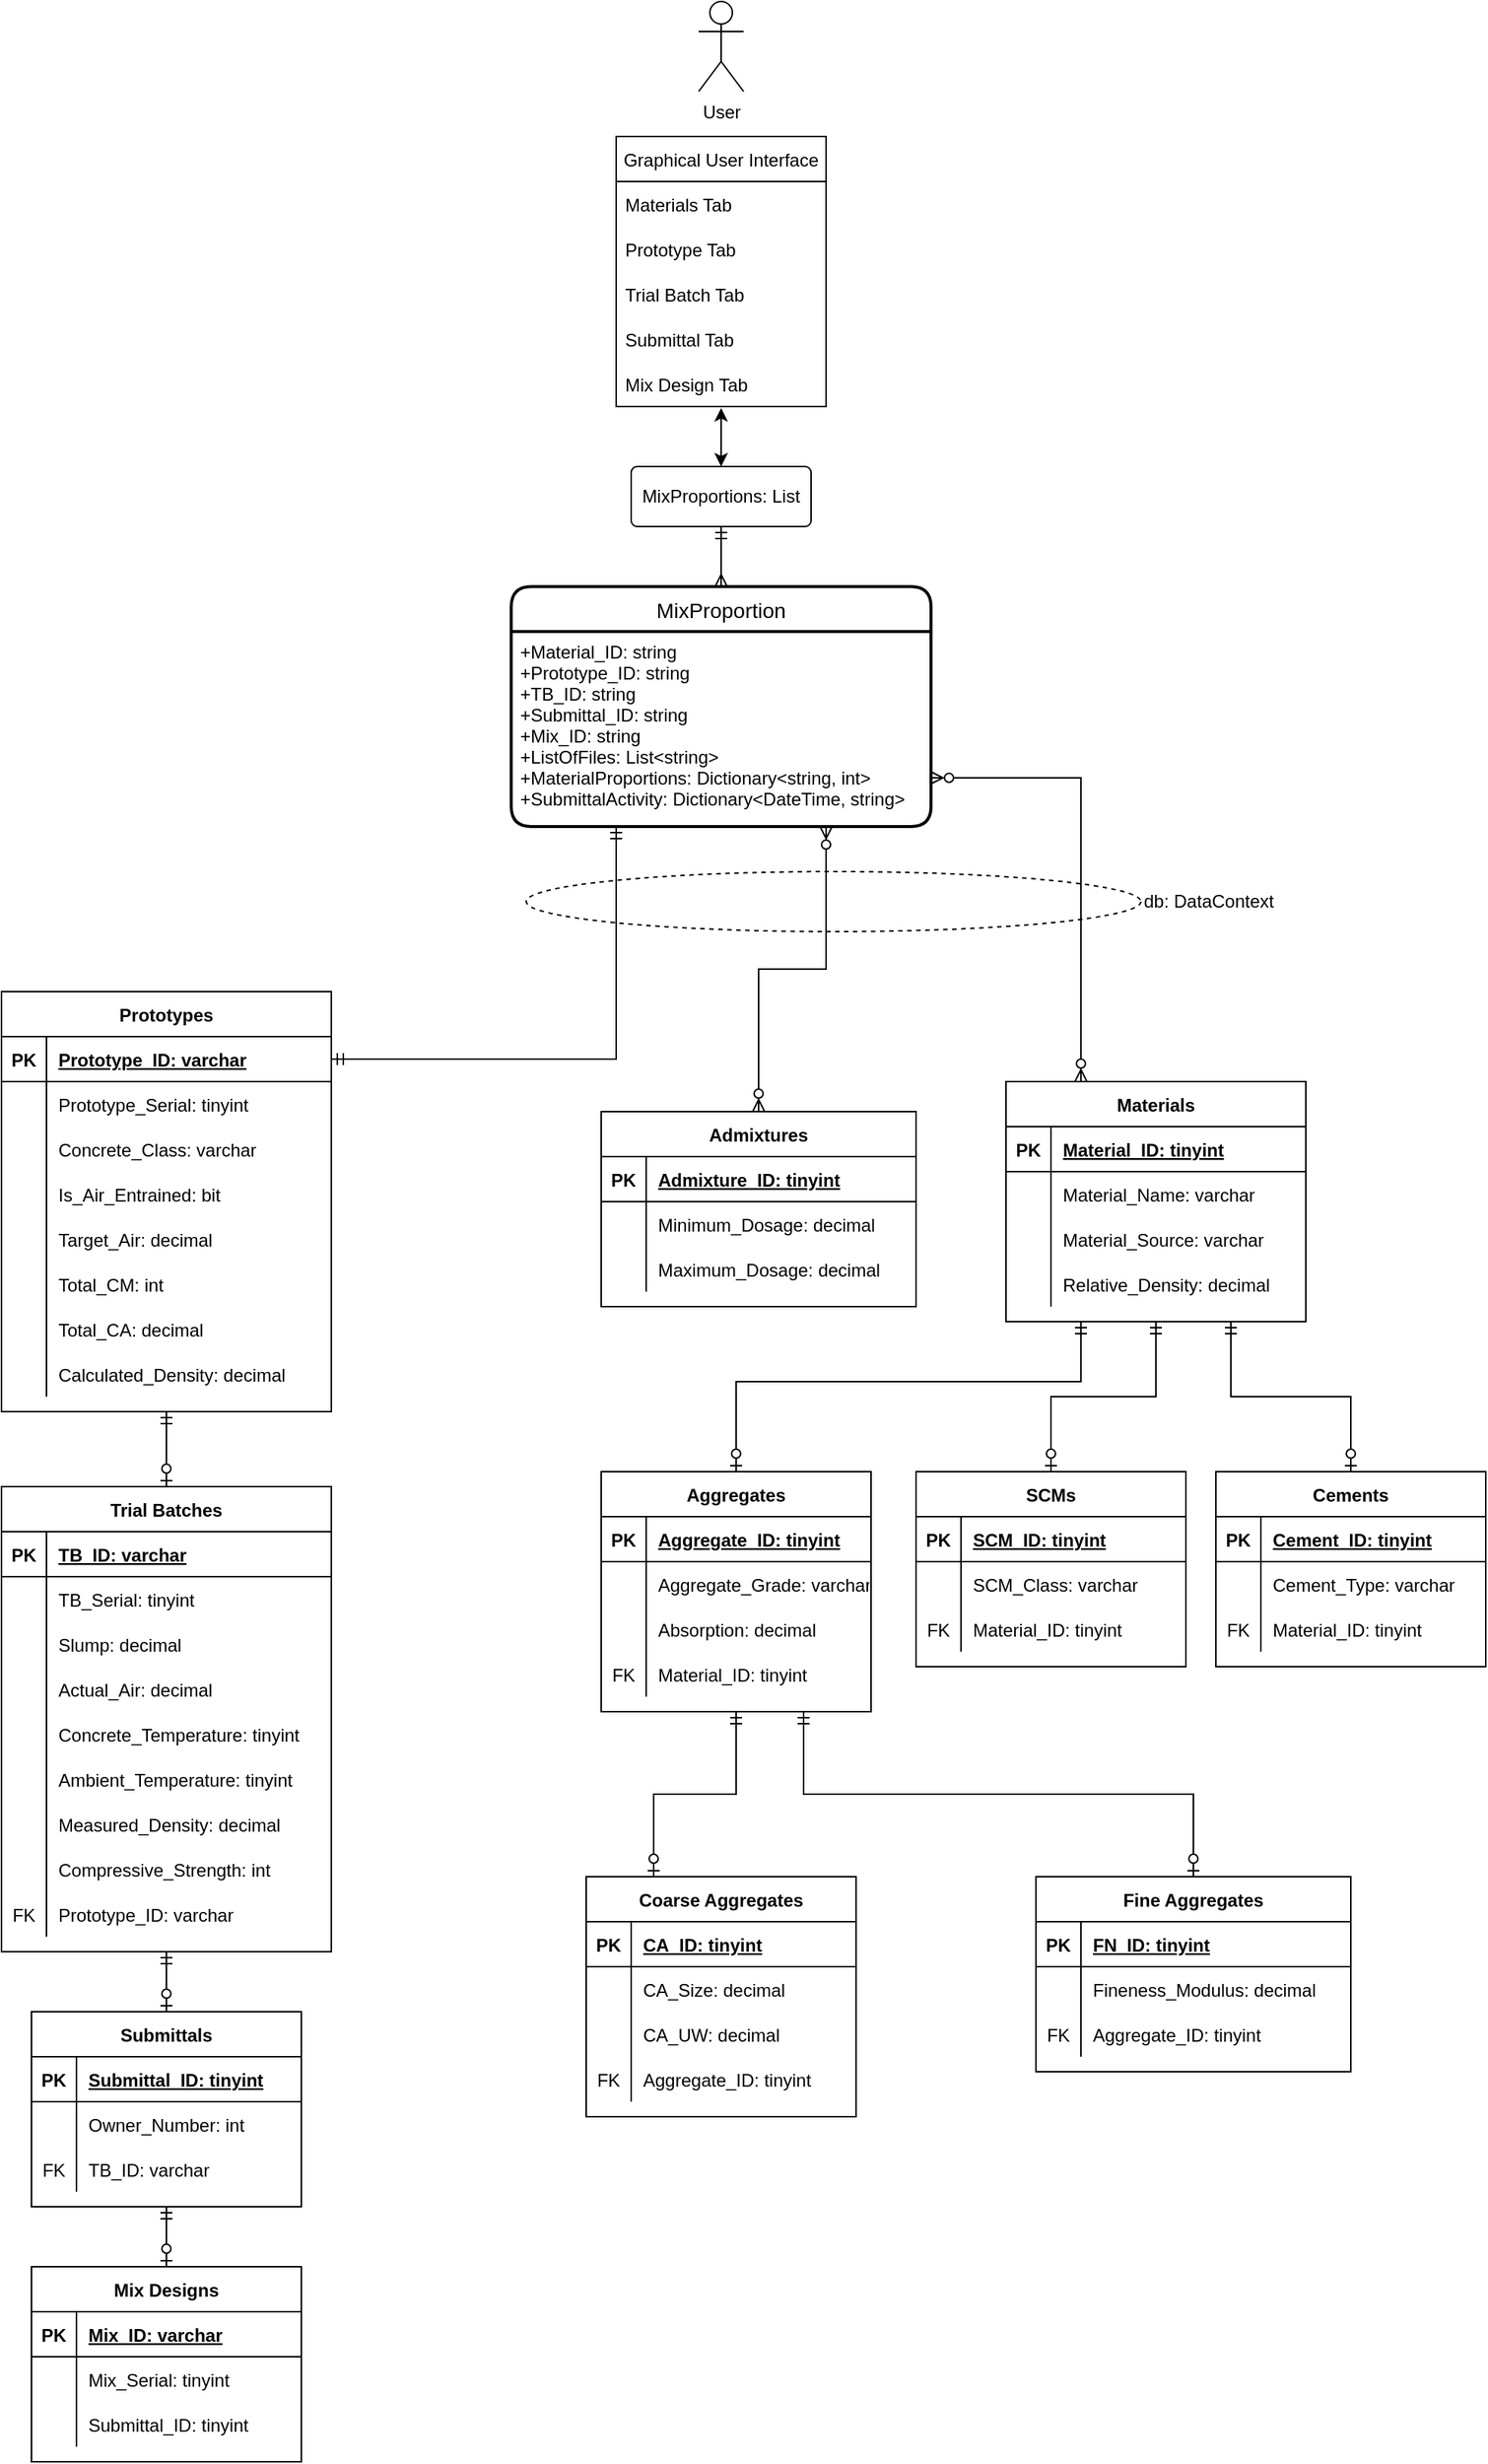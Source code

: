 <mxfile version="16.5.3"><diagram id="kfh37ugLn_g1JvzeN2Te" name="Page-1"><mxGraphModel dx="1422" dy="772" grid="1" gridSize="10" guides="1" tooltips="1" connect="1" arrows="1" fold="1" page="1" pageScale="1" pageWidth="1100" pageHeight="1700" math="0" shadow="0"><root><mxCell id="0"/><mxCell id="1" parent="0"/><mxCell id="HUzp2nvVDwqcB3vzLRUb-1" value="User" style="shape=umlActor;verticalLabelPosition=bottom;verticalAlign=top;html=1;outlineConnect=0;" vertex="1" parent="1"><mxGeometry x="535" y="30" width="30" height="60" as="geometry"/></mxCell><mxCell id="HUzp2nvVDwqcB3vzLRUb-2" value="Graphical User Interface" style="swimlane;fontStyle=0;childLayout=stackLayout;horizontal=1;startSize=30;horizontalStack=0;resizeParent=1;resizeParentMax=0;resizeLast=0;collapsible=1;marginBottom=0;" vertex="1" parent="1"><mxGeometry x="480" y="120" width="140" height="180" as="geometry"/></mxCell><mxCell id="HUzp2nvVDwqcB3vzLRUb-3" value="Materials Tab" style="text;strokeColor=none;fillColor=none;align=left;verticalAlign=middle;spacingLeft=4;spacingRight=4;overflow=hidden;points=[[0,0.5],[1,0.5]];portConstraint=eastwest;rotatable=0;" vertex="1" parent="HUzp2nvVDwqcB3vzLRUb-2"><mxGeometry y="30" width="140" height="30" as="geometry"/></mxCell><mxCell id="HUzp2nvVDwqcB3vzLRUb-4" value="Prototype Tab" style="text;strokeColor=none;fillColor=none;align=left;verticalAlign=middle;spacingLeft=4;spacingRight=4;overflow=hidden;points=[[0,0.5],[1,0.5]];portConstraint=eastwest;rotatable=0;" vertex="1" parent="HUzp2nvVDwqcB3vzLRUb-2"><mxGeometry y="60" width="140" height="30" as="geometry"/></mxCell><mxCell id="HUzp2nvVDwqcB3vzLRUb-5" value="Trial Batch Tab" style="text;strokeColor=none;fillColor=none;align=left;verticalAlign=middle;spacingLeft=4;spacingRight=4;overflow=hidden;points=[[0,0.5],[1,0.5]];portConstraint=eastwest;rotatable=0;" vertex="1" parent="HUzp2nvVDwqcB3vzLRUb-2"><mxGeometry y="90" width="140" height="30" as="geometry"/></mxCell><mxCell id="HUzp2nvVDwqcB3vzLRUb-6" value="Submittal Tab" style="text;strokeColor=none;fillColor=none;align=left;verticalAlign=middle;spacingLeft=4;spacingRight=4;overflow=hidden;points=[[0,0.5],[1,0.5]];portConstraint=eastwest;rotatable=0;" vertex="1" parent="HUzp2nvVDwqcB3vzLRUb-2"><mxGeometry y="120" width="140" height="30" as="geometry"/></mxCell><mxCell id="HUzp2nvVDwqcB3vzLRUb-7" value="Mix Design Tab" style="text;strokeColor=none;fillColor=none;align=left;verticalAlign=middle;spacingLeft=4;spacingRight=4;overflow=hidden;points=[[0,0.5],[1,0.5]];portConstraint=eastwest;rotatable=0;" vertex="1" parent="HUzp2nvVDwqcB3vzLRUb-2"><mxGeometry y="150" width="140" height="30" as="geometry"/></mxCell><mxCell id="HUzp2nvVDwqcB3vzLRUb-8" value="db: DataContext" style="ellipse;whiteSpace=wrap;html=1;align=left;dashed=1;labelPosition=right;verticalLabelPosition=middle;verticalAlign=middle;" vertex="1" parent="1"><mxGeometry x="420" y="610" width="410" height="40" as="geometry"/></mxCell><mxCell id="HUzp2nvVDwqcB3vzLRUb-213" style="edgeStyle=orthogonalEdgeStyle;rounded=0;orthogonalLoop=1;jettySize=auto;html=1;exitX=0.5;exitY=0;exitDx=0;exitDy=0;entryX=0.5;entryY=1.033;entryDx=0;entryDy=0;entryPerimeter=0;startArrow=classic;startFill=1;" edge="1" parent="1" source="HUzp2nvVDwqcB3vzLRUb-13" target="HUzp2nvVDwqcB3vzLRUb-7"><mxGeometry relative="1" as="geometry"/></mxCell><mxCell id="HUzp2nvVDwqcB3vzLRUb-214" style="edgeStyle=orthogonalEdgeStyle;rounded=0;orthogonalLoop=1;jettySize=auto;html=1;exitX=0.5;exitY=1;exitDx=0;exitDy=0;entryX=0.5;entryY=0;entryDx=0;entryDy=0;startArrow=ERmandOne;startFill=0;endArrow=ERmany;endFill=0;" edge="1" parent="1" source="HUzp2nvVDwqcB3vzLRUb-13" target="HUzp2nvVDwqcB3vzLRUb-14"><mxGeometry relative="1" as="geometry"/></mxCell><mxCell id="HUzp2nvVDwqcB3vzLRUb-13" value="MixProportions: List" style="rounded=1;arcSize=10;whiteSpace=wrap;html=1;align=center;" vertex="1" parent="1"><mxGeometry x="490" y="340" width="120" height="40" as="geometry"/></mxCell><mxCell id="HUzp2nvVDwqcB3vzLRUb-14" value="MixProportion" style="swimlane;childLayout=stackLayout;horizontal=1;startSize=30;horizontalStack=0;rounded=1;fontSize=14;fontStyle=0;strokeWidth=2;resizeParent=0;resizeLast=1;shadow=0;dashed=0;align=center;" vertex="1" parent="1"><mxGeometry x="410" y="420" width="280" height="160" as="geometry"/></mxCell><mxCell id="HUzp2nvVDwqcB3vzLRUb-15" value="+Material_ID: string&#xA;+Prototype_ID: string&#xA;+TB_ID: string&#xA;+Submittal_ID: string&#xA;+Mix_ID: string&#xA;+ListOfFiles: List&lt;string&gt;&#xA;+MaterialProportions: Dictionary&lt;string, int&gt;&#xA;+SubmittalActivity: Dictionary&lt;DateTime, string&gt;&#xA;" style="align=left;strokeColor=none;fillColor=none;spacingLeft=4;fontSize=12;verticalAlign=top;resizable=0;rotatable=0;part=1;" vertex="1" parent="HUzp2nvVDwqcB3vzLRUb-14"><mxGeometry y="30" width="280" height="130" as="geometry"/></mxCell><mxCell id="HUzp2nvVDwqcB3vzLRUb-217" style="edgeStyle=orthogonalEdgeStyle;rounded=0;orthogonalLoop=1;jettySize=auto;html=1;exitX=0.25;exitY=0;exitDx=0;exitDy=0;entryX=1;entryY=0.75;entryDx=0;entryDy=0;startArrow=ERzeroToMany;startFill=0;endArrow=ERzeroToMany;endFill=0;" edge="1" parent="1" source="HUzp2nvVDwqcB3vzLRUb-42" target="HUzp2nvVDwqcB3vzLRUb-15"><mxGeometry relative="1" as="geometry"/></mxCell><mxCell id="HUzp2nvVDwqcB3vzLRUb-218" style="edgeStyle=orthogonalEdgeStyle;rounded=0;orthogonalLoop=1;jettySize=auto;html=1;exitX=0.5;exitY=1;exitDx=0;exitDy=0;entryX=0.5;entryY=0;entryDx=0;entryDy=0;startArrow=ERmandOne;startFill=0;endArrow=ERzeroToOne;endFill=0;" edge="1" parent="1" source="HUzp2nvVDwqcB3vzLRUb-42" target="HUzp2nvVDwqcB3vzLRUb-68"><mxGeometry relative="1" as="geometry"/></mxCell><mxCell id="HUzp2nvVDwqcB3vzLRUb-219" style="edgeStyle=orthogonalEdgeStyle;rounded=0;orthogonalLoop=1;jettySize=auto;html=1;exitX=0.75;exitY=1;exitDx=0;exitDy=0;entryX=0.5;entryY=0;entryDx=0;entryDy=0;startArrow=ERmandOne;startFill=0;endArrow=ERzeroToOne;endFill=0;" edge="1" parent="1" source="HUzp2nvVDwqcB3vzLRUb-42" target="HUzp2nvVDwqcB3vzLRUb-55"><mxGeometry relative="1" as="geometry"/></mxCell><mxCell id="HUzp2nvVDwqcB3vzLRUb-221" style="edgeStyle=orthogonalEdgeStyle;rounded=0;orthogonalLoop=1;jettySize=auto;html=1;exitX=0.25;exitY=1;exitDx=0;exitDy=0;entryX=0.5;entryY=0;entryDx=0;entryDy=0;startArrow=ERmandOne;startFill=0;endArrow=ERzeroToOne;endFill=0;" edge="1" parent="1" source="HUzp2nvVDwqcB3vzLRUb-42" target="HUzp2nvVDwqcB3vzLRUb-81"><mxGeometry relative="1" as="geometry"><Array as="points"><mxPoint x="790" y="950"/><mxPoint x="560" y="950"/></Array></mxGeometry></mxCell><mxCell id="HUzp2nvVDwqcB3vzLRUb-42" value="Materials" style="shape=table;startSize=30;container=1;collapsible=1;childLayout=tableLayout;fixedRows=1;rowLines=0;fontStyle=1;align=center;resizeLast=1;" vertex="1" parent="1"><mxGeometry x="740" y="750" width="200" height="160" as="geometry"/></mxCell><mxCell id="HUzp2nvVDwqcB3vzLRUb-43" value="" style="shape=tableRow;horizontal=0;startSize=0;swimlaneHead=0;swimlaneBody=0;fillColor=none;collapsible=0;dropTarget=0;points=[[0,0.5],[1,0.5]];portConstraint=eastwest;top=0;left=0;right=0;bottom=1;" vertex="1" parent="HUzp2nvVDwqcB3vzLRUb-42"><mxGeometry y="30" width="200" height="30" as="geometry"/></mxCell><mxCell id="HUzp2nvVDwqcB3vzLRUb-44" value="PK" style="shape=partialRectangle;connectable=0;fillColor=none;top=0;left=0;bottom=0;right=0;fontStyle=1;overflow=hidden;" vertex="1" parent="HUzp2nvVDwqcB3vzLRUb-43"><mxGeometry width="30" height="30" as="geometry"><mxRectangle width="30" height="30" as="alternateBounds"/></mxGeometry></mxCell><mxCell id="HUzp2nvVDwqcB3vzLRUb-45" value="Material_ID: tinyint" style="shape=partialRectangle;connectable=0;fillColor=none;top=0;left=0;bottom=0;right=0;align=left;spacingLeft=6;fontStyle=5;overflow=hidden;" vertex="1" parent="HUzp2nvVDwqcB3vzLRUb-43"><mxGeometry x="30" width="170" height="30" as="geometry"><mxRectangle width="170" height="30" as="alternateBounds"/></mxGeometry></mxCell><mxCell id="HUzp2nvVDwqcB3vzLRUb-46" value="" style="shape=tableRow;horizontal=0;startSize=0;swimlaneHead=0;swimlaneBody=0;fillColor=none;collapsible=0;dropTarget=0;points=[[0,0.5],[1,0.5]];portConstraint=eastwest;top=0;left=0;right=0;bottom=0;" vertex="1" parent="HUzp2nvVDwqcB3vzLRUb-42"><mxGeometry y="60" width="200" height="30" as="geometry"/></mxCell><mxCell id="HUzp2nvVDwqcB3vzLRUb-47" value="" style="shape=partialRectangle;connectable=0;fillColor=none;top=0;left=0;bottom=0;right=0;editable=1;overflow=hidden;" vertex="1" parent="HUzp2nvVDwqcB3vzLRUb-46"><mxGeometry width="30" height="30" as="geometry"><mxRectangle width="30" height="30" as="alternateBounds"/></mxGeometry></mxCell><mxCell id="HUzp2nvVDwqcB3vzLRUb-48" value="Material_Name: varchar" style="shape=partialRectangle;connectable=0;fillColor=none;top=0;left=0;bottom=0;right=0;align=left;spacingLeft=6;overflow=hidden;" vertex="1" parent="HUzp2nvVDwqcB3vzLRUb-46"><mxGeometry x="30" width="170" height="30" as="geometry"><mxRectangle width="170" height="30" as="alternateBounds"/></mxGeometry></mxCell><mxCell id="HUzp2nvVDwqcB3vzLRUb-49" value="" style="shape=tableRow;horizontal=0;startSize=0;swimlaneHead=0;swimlaneBody=0;fillColor=none;collapsible=0;dropTarget=0;points=[[0,0.5],[1,0.5]];portConstraint=eastwest;top=0;left=0;right=0;bottom=0;" vertex="1" parent="HUzp2nvVDwqcB3vzLRUb-42"><mxGeometry y="90" width="200" height="30" as="geometry"/></mxCell><mxCell id="HUzp2nvVDwqcB3vzLRUb-50" value="" style="shape=partialRectangle;connectable=0;fillColor=none;top=0;left=0;bottom=0;right=0;editable=1;overflow=hidden;" vertex="1" parent="HUzp2nvVDwqcB3vzLRUb-49"><mxGeometry width="30" height="30" as="geometry"><mxRectangle width="30" height="30" as="alternateBounds"/></mxGeometry></mxCell><mxCell id="HUzp2nvVDwqcB3vzLRUb-51" value="Material_Source: varchar" style="shape=partialRectangle;connectable=0;fillColor=none;top=0;left=0;bottom=0;right=0;align=left;spacingLeft=6;overflow=hidden;" vertex="1" parent="HUzp2nvVDwqcB3vzLRUb-49"><mxGeometry x="30" width="170" height="30" as="geometry"><mxRectangle width="170" height="30" as="alternateBounds"/></mxGeometry></mxCell><mxCell id="HUzp2nvVDwqcB3vzLRUb-52" value="" style="shape=tableRow;horizontal=0;startSize=0;swimlaneHead=0;swimlaneBody=0;fillColor=none;collapsible=0;dropTarget=0;points=[[0,0.5],[1,0.5]];portConstraint=eastwest;top=0;left=0;right=0;bottom=0;" vertex="1" parent="HUzp2nvVDwqcB3vzLRUb-42"><mxGeometry y="120" width="200" height="30" as="geometry"/></mxCell><mxCell id="HUzp2nvVDwqcB3vzLRUb-53" value="" style="shape=partialRectangle;connectable=0;fillColor=none;top=0;left=0;bottom=0;right=0;editable=1;overflow=hidden;" vertex="1" parent="HUzp2nvVDwqcB3vzLRUb-52"><mxGeometry width="30" height="30" as="geometry"><mxRectangle width="30" height="30" as="alternateBounds"/></mxGeometry></mxCell><mxCell id="HUzp2nvVDwqcB3vzLRUb-54" value="Relative_Density: decimal" style="shape=partialRectangle;connectable=0;fillColor=none;top=0;left=0;bottom=0;right=0;align=left;spacingLeft=6;overflow=hidden;" vertex="1" parent="HUzp2nvVDwqcB3vzLRUb-52"><mxGeometry x="30" width="170" height="30" as="geometry"><mxRectangle width="170" height="30" as="alternateBounds"/></mxGeometry></mxCell><mxCell id="HUzp2nvVDwqcB3vzLRUb-55" value="Cements" style="shape=table;startSize=30;container=1;collapsible=1;childLayout=tableLayout;fixedRows=1;rowLines=0;fontStyle=1;align=center;resizeLast=1;" vertex="1" parent="1"><mxGeometry x="880" y="1010" width="180" height="130" as="geometry"/></mxCell><mxCell id="HUzp2nvVDwqcB3vzLRUb-56" value="" style="shape=tableRow;horizontal=0;startSize=0;swimlaneHead=0;swimlaneBody=0;fillColor=none;collapsible=0;dropTarget=0;points=[[0,0.5],[1,0.5]];portConstraint=eastwest;top=0;left=0;right=0;bottom=1;" vertex="1" parent="HUzp2nvVDwqcB3vzLRUb-55"><mxGeometry y="30" width="180" height="30" as="geometry"/></mxCell><mxCell id="HUzp2nvVDwqcB3vzLRUb-57" value="PK" style="shape=partialRectangle;connectable=0;fillColor=none;top=0;left=0;bottom=0;right=0;fontStyle=1;overflow=hidden;" vertex="1" parent="HUzp2nvVDwqcB3vzLRUb-56"><mxGeometry width="30" height="30" as="geometry"><mxRectangle width="30" height="30" as="alternateBounds"/></mxGeometry></mxCell><mxCell id="HUzp2nvVDwqcB3vzLRUb-58" value="Cement_ID: tinyint" style="shape=partialRectangle;connectable=0;fillColor=none;top=0;left=0;bottom=0;right=0;align=left;spacingLeft=6;fontStyle=5;overflow=hidden;" vertex="1" parent="HUzp2nvVDwqcB3vzLRUb-56"><mxGeometry x="30" width="150" height="30" as="geometry"><mxRectangle width="150" height="30" as="alternateBounds"/></mxGeometry></mxCell><mxCell id="HUzp2nvVDwqcB3vzLRUb-59" value="" style="shape=tableRow;horizontal=0;startSize=0;swimlaneHead=0;swimlaneBody=0;fillColor=none;collapsible=0;dropTarget=0;points=[[0,0.5],[1,0.5]];portConstraint=eastwest;top=0;left=0;right=0;bottom=0;" vertex="1" parent="HUzp2nvVDwqcB3vzLRUb-55"><mxGeometry y="60" width="180" height="30" as="geometry"/></mxCell><mxCell id="HUzp2nvVDwqcB3vzLRUb-60" value="" style="shape=partialRectangle;connectable=0;fillColor=none;top=0;left=0;bottom=0;right=0;editable=1;overflow=hidden;" vertex="1" parent="HUzp2nvVDwqcB3vzLRUb-59"><mxGeometry width="30" height="30" as="geometry"><mxRectangle width="30" height="30" as="alternateBounds"/></mxGeometry></mxCell><mxCell id="HUzp2nvVDwqcB3vzLRUb-61" value="Cement_Type: varchar" style="shape=partialRectangle;connectable=0;fillColor=none;top=0;left=0;bottom=0;right=0;align=left;spacingLeft=6;overflow=hidden;" vertex="1" parent="HUzp2nvVDwqcB3vzLRUb-59"><mxGeometry x="30" width="150" height="30" as="geometry"><mxRectangle width="150" height="30" as="alternateBounds"/></mxGeometry></mxCell><mxCell id="HUzp2nvVDwqcB3vzLRUb-62" value="" style="shape=tableRow;horizontal=0;startSize=0;swimlaneHead=0;swimlaneBody=0;fillColor=none;collapsible=0;dropTarget=0;points=[[0,0.5],[1,0.5]];portConstraint=eastwest;top=0;left=0;right=0;bottom=0;" vertex="1" parent="HUzp2nvVDwqcB3vzLRUb-55"><mxGeometry y="90" width="180" height="30" as="geometry"/></mxCell><mxCell id="HUzp2nvVDwqcB3vzLRUb-63" value="FK" style="shape=partialRectangle;connectable=0;fillColor=none;top=0;left=0;bottom=0;right=0;editable=1;overflow=hidden;" vertex="1" parent="HUzp2nvVDwqcB3vzLRUb-62"><mxGeometry width="30" height="30" as="geometry"><mxRectangle width="30" height="30" as="alternateBounds"/></mxGeometry></mxCell><mxCell id="HUzp2nvVDwqcB3vzLRUb-64" value="Material_ID: tinyint" style="shape=partialRectangle;connectable=0;fillColor=none;top=0;left=0;bottom=0;right=0;align=left;spacingLeft=6;overflow=hidden;" vertex="1" parent="HUzp2nvVDwqcB3vzLRUb-62"><mxGeometry x="30" width="150" height="30" as="geometry"><mxRectangle width="150" height="30" as="alternateBounds"/></mxGeometry></mxCell><mxCell id="HUzp2nvVDwqcB3vzLRUb-68" value="SCMs" style="shape=table;startSize=30;container=1;collapsible=1;childLayout=tableLayout;fixedRows=1;rowLines=0;fontStyle=1;align=center;resizeLast=1;" vertex="1" parent="1"><mxGeometry x="680" y="1010" width="180" height="130" as="geometry"/></mxCell><mxCell id="HUzp2nvVDwqcB3vzLRUb-69" value="" style="shape=tableRow;horizontal=0;startSize=0;swimlaneHead=0;swimlaneBody=0;fillColor=none;collapsible=0;dropTarget=0;points=[[0,0.5],[1,0.5]];portConstraint=eastwest;top=0;left=0;right=0;bottom=1;" vertex="1" parent="HUzp2nvVDwqcB3vzLRUb-68"><mxGeometry y="30" width="180" height="30" as="geometry"/></mxCell><mxCell id="HUzp2nvVDwqcB3vzLRUb-70" value="PK" style="shape=partialRectangle;connectable=0;fillColor=none;top=0;left=0;bottom=0;right=0;fontStyle=1;overflow=hidden;" vertex="1" parent="HUzp2nvVDwqcB3vzLRUb-69"><mxGeometry width="30" height="30" as="geometry"><mxRectangle width="30" height="30" as="alternateBounds"/></mxGeometry></mxCell><mxCell id="HUzp2nvVDwqcB3vzLRUb-71" value="SCM_ID: tinyint" style="shape=partialRectangle;connectable=0;fillColor=none;top=0;left=0;bottom=0;right=0;align=left;spacingLeft=6;fontStyle=5;overflow=hidden;" vertex="1" parent="HUzp2nvVDwqcB3vzLRUb-69"><mxGeometry x="30" width="150" height="30" as="geometry"><mxRectangle width="150" height="30" as="alternateBounds"/></mxGeometry></mxCell><mxCell id="HUzp2nvVDwqcB3vzLRUb-75" value="" style="shape=tableRow;horizontal=0;startSize=0;swimlaneHead=0;swimlaneBody=0;fillColor=none;collapsible=0;dropTarget=0;points=[[0,0.5],[1,0.5]];portConstraint=eastwest;top=0;left=0;right=0;bottom=0;" vertex="1" parent="HUzp2nvVDwqcB3vzLRUb-68"><mxGeometry y="60" width="180" height="30" as="geometry"/></mxCell><mxCell id="HUzp2nvVDwqcB3vzLRUb-76" value="" style="shape=partialRectangle;connectable=0;fillColor=none;top=0;left=0;bottom=0;right=0;editable=1;overflow=hidden;" vertex="1" parent="HUzp2nvVDwqcB3vzLRUb-75"><mxGeometry width="30" height="30" as="geometry"><mxRectangle width="30" height="30" as="alternateBounds"/></mxGeometry></mxCell><mxCell id="HUzp2nvVDwqcB3vzLRUb-77" value="SCM_Class: varchar" style="shape=partialRectangle;connectable=0;fillColor=none;top=0;left=0;bottom=0;right=0;align=left;spacingLeft=6;overflow=hidden;" vertex="1" parent="HUzp2nvVDwqcB3vzLRUb-75"><mxGeometry x="30" width="150" height="30" as="geometry"><mxRectangle width="150" height="30" as="alternateBounds"/></mxGeometry></mxCell><mxCell id="HUzp2nvVDwqcB3vzLRUb-78" value="" style="shape=tableRow;horizontal=0;startSize=0;swimlaneHead=0;swimlaneBody=0;fillColor=none;collapsible=0;dropTarget=0;points=[[0,0.5],[1,0.5]];portConstraint=eastwest;top=0;left=0;right=0;bottom=0;" vertex="1" parent="HUzp2nvVDwqcB3vzLRUb-68"><mxGeometry y="90" width="180" height="30" as="geometry"/></mxCell><mxCell id="HUzp2nvVDwqcB3vzLRUb-79" value="FK" style="shape=partialRectangle;connectable=0;fillColor=none;top=0;left=0;bottom=0;right=0;editable=1;overflow=hidden;" vertex="1" parent="HUzp2nvVDwqcB3vzLRUb-78"><mxGeometry width="30" height="30" as="geometry"><mxRectangle width="30" height="30" as="alternateBounds"/></mxGeometry></mxCell><mxCell id="HUzp2nvVDwqcB3vzLRUb-80" value="Material_ID: tinyint" style="shape=partialRectangle;connectable=0;fillColor=none;top=0;left=0;bottom=0;right=0;align=left;spacingLeft=6;overflow=hidden;" vertex="1" parent="HUzp2nvVDwqcB3vzLRUb-78"><mxGeometry x="30" width="150" height="30" as="geometry"><mxRectangle width="150" height="30" as="alternateBounds"/></mxGeometry></mxCell><mxCell id="HUzp2nvVDwqcB3vzLRUb-222" style="edgeStyle=orthogonalEdgeStyle;rounded=0;orthogonalLoop=1;jettySize=auto;html=1;exitX=0.75;exitY=1;exitDx=0;exitDy=0;startArrow=ERmandOne;startFill=0;endArrow=ERzeroToOne;endFill=0;" edge="1" parent="1" source="HUzp2nvVDwqcB3vzLRUb-81" target="HUzp2nvVDwqcB3vzLRUb-108"><mxGeometry relative="1" as="geometry"/></mxCell><mxCell id="HUzp2nvVDwqcB3vzLRUb-223" style="edgeStyle=orthogonalEdgeStyle;rounded=0;orthogonalLoop=1;jettySize=auto;html=1;exitX=0.5;exitY=1;exitDx=0;exitDy=0;entryX=0.25;entryY=0;entryDx=0;entryDy=0;startArrow=ERmandOne;startFill=0;endArrow=ERzeroToOne;endFill=0;" edge="1" parent="1" source="HUzp2nvVDwqcB3vzLRUb-81" target="HUzp2nvVDwqcB3vzLRUb-95"><mxGeometry relative="1" as="geometry"/></mxCell><mxCell id="HUzp2nvVDwqcB3vzLRUb-81" value="Aggregates" style="shape=table;startSize=30;container=1;collapsible=1;childLayout=tableLayout;fixedRows=1;rowLines=0;fontStyle=1;align=center;resizeLast=1;" vertex="1" parent="1"><mxGeometry x="470" y="1010" width="180" height="160" as="geometry"/></mxCell><mxCell id="HUzp2nvVDwqcB3vzLRUb-82" value="" style="shape=tableRow;horizontal=0;startSize=0;swimlaneHead=0;swimlaneBody=0;fillColor=none;collapsible=0;dropTarget=0;points=[[0,0.5],[1,0.5]];portConstraint=eastwest;top=0;left=0;right=0;bottom=1;" vertex="1" parent="HUzp2nvVDwqcB3vzLRUb-81"><mxGeometry y="30" width="180" height="30" as="geometry"/></mxCell><mxCell id="HUzp2nvVDwqcB3vzLRUb-83" value="PK" style="shape=partialRectangle;connectable=0;fillColor=none;top=0;left=0;bottom=0;right=0;fontStyle=1;overflow=hidden;" vertex="1" parent="HUzp2nvVDwqcB3vzLRUb-82"><mxGeometry width="30" height="30" as="geometry"><mxRectangle width="30" height="30" as="alternateBounds"/></mxGeometry></mxCell><mxCell id="HUzp2nvVDwqcB3vzLRUb-84" value="Aggregate_ID: tinyint" style="shape=partialRectangle;connectable=0;fillColor=none;top=0;left=0;bottom=0;right=0;align=left;spacingLeft=6;fontStyle=5;overflow=hidden;" vertex="1" parent="HUzp2nvVDwqcB3vzLRUb-82"><mxGeometry x="30" width="150" height="30" as="geometry"><mxRectangle width="150" height="30" as="alternateBounds"/></mxGeometry></mxCell><mxCell id="HUzp2nvVDwqcB3vzLRUb-85" value="" style="shape=tableRow;horizontal=0;startSize=0;swimlaneHead=0;swimlaneBody=0;fillColor=none;collapsible=0;dropTarget=0;points=[[0,0.5],[1,0.5]];portConstraint=eastwest;top=0;left=0;right=0;bottom=0;" vertex="1" parent="HUzp2nvVDwqcB3vzLRUb-81"><mxGeometry y="60" width="180" height="30" as="geometry"/></mxCell><mxCell id="HUzp2nvVDwqcB3vzLRUb-86" value="" style="shape=partialRectangle;connectable=0;fillColor=none;top=0;left=0;bottom=0;right=0;editable=1;overflow=hidden;" vertex="1" parent="HUzp2nvVDwqcB3vzLRUb-85"><mxGeometry width="30" height="30" as="geometry"><mxRectangle width="30" height="30" as="alternateBounds"/></mxGeometry></mxCell><mxCell id="HUzp2nvVDwqcB3vzLRUb-87" value="Aggregate_Grade: varchar" style="shape=partialRectangle;connectable=0;fillColor=none;top=0;left=0;bottom=0;right=0;align=left;spacingLeft=6;overflow=hidden;" vertex="1" parent="HUzp2nvVDwqcB3vzLRUb-85"><mxGeometry x="30" width="150" height="30" as="geometry"><mxRectangle width="150" height="30" as="alternateBounds"/></mxGeometry></mxCell><mxCell id="HUzp2nvVDwqcB3vzLRUb-88" value="" style="shape=tableRow;horizontal=0;startSize=0;swimlaneHead=0;swimlaneBody=0;fillColor=none;collapsible=0;dropTarget=0;points=[[0,0.5],[1,0.5]];portConstraint=eastwest;top=0;left=0;right=0;bottom=0;" vertex="1" parent="HUzp2nvVDwqcB3vzLRUb-81"><mxGeometry y="90" width="180" height="30" as="geometry"/></mxCell><mxCell id="HUzp2nvVDwqcB3vzLRUb-89" value="" style="shape=partialRectangle;connectable=0;fillColor=none;top=0;left=0;bottom=0;right=0;editable=1;overflow=hidden;" vertex="1" parent="HUzp2nvVDwqcB3vzLRUb-88"><mxGeometry width="30" height="30" as="geometry"><mxRectangle width="30" height="30" as="alternateBounds"/></mxGeometry></mxCell><mxCell id="HUzp2nvVDwqcB3vzLRUb-90" value="Absorption: decimal" style="shape=partialRectangle;connectable=0;fillColor=none;top=0;left=0;bottom=0;right=0;align=left;spacingLeft=6;overflow=hidden;" vertex="1" parent="HUzp2nvVDwqcB3vzLRUb-88"><mxGeometry x="30" width="150" height="30" as="geometry"><mxRectangle width="150" height="30" as="alternateBounds"/></mxGeometry></mxCell><mxCell id="HUzp2nvVDwqcB3vzLRUb-91" value="" style="shape=tableRow;horizontal=0;startSize=0;swimlaneHead=0;swimlaneBody=0;fillColor=none;collapsible=0;dropTarget=0;points=[[0,0.5],[1,0.5]];portConstraint=eastwest;top=0;left=0;right=0;bottom=0;" vertex="1" parent="HUzp2nvVDwqcB3vzLRUb-81"><mxGeometry y="120" width="180" height="30" as="geometry"/></mxCell><mxCell id="HUzp2nvVDwqcB3vzLRUb-92" value="FK" style="shape=partialRectangle;connectable=0;fillColor=none;top=0;left=0;bottom=0;right=0;editable=1;overflow=hidden;" vertex="1" parent="HUzp2nvVDwqcB3vzLRUb-91"><mxGeometry width="30" height="30" as="geometry"><mxRectangle width="30" height="30" as="alternateBounds"/></mxGeometry></mxCell><mxCell id="HUzp2nvVDwqcB3vzLRUb-93" value="Material_ID: tinyint" style="shape=partialRectangle;connectable=0;fillColor=none;top=0;left=0;bottom=0;right=0;align=left;spacingLeft=6;overflow=hidden;" vertex="1" parent="HUzp2nvVDwqcB3vzLRUb-91"><mxGeometry x="30" width="150" height="30" as="geometry"><mxRectangle width="150" height="30" as="alternateBounds"/></mxGeometry></mxCell><mxCell id="HUzp2nvVDwqcB3vzLRUb-95" value="Coarse Aggregates" style="shape=table;startSize=30;container=1;collapsible=1;childLayout=tableLayout;fixedRows=1;rowLines=0;fontStyle=1;align=center;resizeLast=1;" vertex="1" parent="1"><mxGeometry x="460" y="1280" width="180" height="160" as="geometry"/></mxCell><mxCell id="HUzp2nvVDwqcB3vzLRUb-96" value="" style="shape=tableRow;horizontal=0;startSize=0;swimlaneHead=0;swimlaneBody=0;fillColor=none;collapsible=0;dropTarget=0;points=[[0,0.5],[1,0.5]];portConstraint=eastwest;top=0;left=0;right=0;bottom=1;" vertex="1" parent="HUzp2nvVDwqcB3vzLRUb-95"><mxGeometry y="30" width="180" height="30" as="geometry"/></mxCell><mxCell id="HUzp2nvVDwqcB3vzLRUb-97" value="PK" style="shape=partialRectangle;connectable=0;fillColor=none;top=0;left=0;bottom=0;right=0;fontStyle=1;overflow=hidden;" vertex="1" parent="HUzp2nvVDwqcB3vzLRUb-96"><mxGeometry width="30" height="30" as="geometry"><mxRectangle width="30" height="30" as="alternateBounds"/></mxGeometry></mxCell><mxCell id="HUzp2nvVDwqcB3vzLRUb-98" value="CA_ID: tinyint" style="shape=partialRectangle;connectable=0;fillColor=none;top=0;left=0;bottom=0;right=0;align=left;spacingLeft=6;fontStyle=5;overflow=hidden;" vertex="1" parent="HUzp2nvVDwqcB3vzLRUb-96"><mxGeometry x="30" width="150" height="30" as="geometry"><mxRectangle width="150" height="30" as="alternateBounds"/></mxGeometry></mxCell><mxCell id="HUzp2nvVDwqcB3vzLRUb-99" value="" style="shape=tableRow;horizontal=0;startSize=0;swimlaneHead=0;swimlaneBody=0;fillColor=none;collapsible=0;dropTarget=0;points=[[0,0.5],[1,0.5]];portConstraint=eastwest;top=0;left=0;right=0;bottom=0;" vertex="1" parent="HUzp2nvVDwqcB3vzLRUb-95"><mxGeometry y="60" width="180" height="30" as="geometry"/></mxCell><mxCell id="HUzp2nvVDwqcB3vzLRUb-100" value="" style="shape=partialRectangle;connectable=0;fillColor=none;top=0;left=0;bottom=0;right=0;editable=1;overflow=hidden;" vertex="1" parent="HUzp2nvVDwqcB3vzLRUb-99"><mxGeometry width="30" height="30" as="geometry"><mxRectangle width="30" height="30" as="alternateBounds"/></mxGeometry></mxCell><mxCell id="HUzp2nvVDwqcB3vzLRUb-101" value="CA_Size: decimal" style="shape=partialRectangle;connectable=0;fillColor=none;top=0;left=0;bottom=0;right=0;align=left;spacingLeft=6;overflow=hidden;" vertex="1" parent="HUzp2nvVDwqcB3vzLRUb-99"><mxGeometry x="30" width="150" height="30" as="geometry"><mxRectangle width="150" height="30" as="alternateBounds"/></mxGeometry></mxCell><mxCell id="HUzp2nvVDwqcB3vzLRUb-102" value="" style="shape=tableRow;horizontal=0;startSize=0;swimlaneHead=0;swimlaneBody=0;fillColor=none;collapsible=0;dropTarget=0;points=[[0,0.5],[1,0.5]];portConstraint=eastwest;top=0;left=0;right=0;bottom=0;" vertex="1" parent="HUzp2nvVDwqcB3vzLRUb-95"><mxGeometry y="90" width="180" height="30" as="geometry"/></mxCell><mxCell id="HUzp2nvVDwqcB3vzLRUb-103" value="" style="shape=partialRectangle;connectable=0;fillColor=none;top=0;left=0;bottom=0;right=0;editable=1;overflow=hidden;" vertex="1" parent="HUzp2nvVDwqcB3vzLRUb-102"><mxGeometry width="30" height="30" as="geometry"><mxRectangle width="30" height="30" as="alternateBounds"/></mxGeometry></mxCell><mxCell id="HUzp2nvVDwqcB3vzLRUb-104" value="CA_UW: decimal" style="shape=partialRectangle;connectable=0;fillColor=none;top=0;left=0;bottom=0;right=0;align=left;spacingLeft=6;overflow=hidden;" vertex="1" parent="HUzp2nvVDwqcB3vzLRUb-102"><mxGeometry x="30" width="150" height="30" as="geometry"><mxRectangle width="150" height="30" as="alternateBounds"/></mxGeometry></mxCell><mxCell id="HUzp2nvVDwqcB3vzLRUb-105" value="" style="shape=tableRow;horizontal=0;startSize=0;swimlaneHead=0;swimlaneBody=0;fillColor=none;collapsible=0;dropTarget=0;points=[[0,0.5],[1,0.5]];portConstraint=eastwest;top=0;left=0;right=0;bottom=0;" vertex="1" parent="HUzp2nvVDwqcB3vzLRUb-95"><mxGeometry y="120" width="180" height="30" as="geometry"/></mxCell><mxCell id="HUzp2nvVDwqcB3vzLRUb-106" value="FK" style="shape=partialRectangle;connectable=0;fillColor=none;top=0;left=0;bottom=0;right=0;editable=1;overflow=hidden;" vertex="1" parent="HUzp2nvVDwqcB3vzLRUb-105"><mxGeometry width="30" height="30" as="geometry"><mxRectangle width="30" height="30" as="alternateBounds"/></mxGeometry></mxCell><mxCell id="HUzp2nvVDwqcB3vzLRUb-107" value="Aggregate_ID: tinyint" style="shape=partialRectangle;connectable=0;fillColor=none;top=0;left=0;bottom=0;right=0;align=left;spacingLeft=6;overflow=hidden;" vertex="1" parent="HUzp2nvVDwqcB3vzLRUb-105"><mxGeometry x="30" width="150" height="30" as="geometry"><mxRectangle width="150" height="30" as="alternateBounds"/></mxGeometry></mxCell><mxCell id="HUzp2nvVDwqcB3vzLRUb-108" value="Fine Aggregates" style="shape=table;startSize=30;container=1;collapsible=1;childLayout=tableLayout;fixedRows=1;rowLines=0;fontStyle=1;align=center;resizeLast=1;" vertex="1" parent="1"><mxGeometry x="760" y="1280" width="210" height="130" as="geometry"/></mxCell><mxCell id="HUzp2nvVDwqcB3vzLRUb-109" value="" style="shape=tableRow;horizontal=0;startSize=0;swimlaneHead=0;swimlaneBody=0;fillColor=none;collapsible=0;dropTarget=0;points=[[0,0.5],[1,0.5]];portConstraint=eastwest;top=0;left=0;right=0;bottom=1;" vertex="1" parent="HUzp2nvVDwqcB3vzLRUb-108"><mxGeometry y="30" width="210" height="30" as="geometry"/></mxCell><mxCell id="HUzp2nvVDwqcB3vzLRUb-110" value="PK" style="shape=partialRectangle;connectable=0;fillColor=none;top=0;left=0;bottom=0;right=0;fontStyle=1;overflow=hidden;" vertex="1" parent="HUzp2nvVDwqcB3vzLRUb-109"><mxGeometry width="30" height="30" as="geometry"><mxRectangle width="30" height="30" as="alternateBounds"/></mxGeometry></mxCell><mxCell id="HUzp2nvVDwqcB3vzLRUb-111" value="FN_ID: tinyint" style="shape=partialRectangle;connectable=0;fillColor=none;top=0;left=0;bottom=0;right=0;align=left;spacingLeft=6;fontStyle=5;overflow=hidden;" vertex="1" parent="HUzp2nvVDwqcB3vzLRUb-109"><mxGeometry x="30" width="180" height="30" as="geometry"><mxRectangle width="180" height="30" as="alternateBounds"/></mxGeometry></mxCell><mxCell id="HUzp2nvVDwqcB3vzLRUb-112" value="" style="shape=tableRow;horizontal=0;startSize=0;swimlaneHead=0;swimlaneBody=0;fillColor=none;collapsible=0;dropTarget=0;points=[[0,0.5],[1,0.5]];portConstraint=eastwest;top=0;left=0;right=0;bottom=0;" vertex="1" parent="HUzp2nvVDwqcB3vzLRUb-108"><mxGeometry y="60" width="210" height="30" as="geometry"/></mxCell><mxCell id="HUzp2nvVDwqcB3vzLRUb-113" value="" style="shape=partialRectangle;connectable=0;fillColor=none;top=0;left=0;bottom=0;right=0;editable=1;overflow=hidden;" vertex="1" parent="HUzp2nvVDwqcB3vzLRUb-112"><mxGeometry width="30" height="30" as="geometry"><mxRectangle width="30" height="30" as="alternateBounds"/></mxGeometry></mxCell><mxCell id="HUzp2nvVDwqcB3vzLRUb-114" value="Fineness_Modulus: decimal" style="shape=partialRectangle;connectable=0;fillColor=none;top=0;left=0;bottom=0;right=0;align=left;spacingLeft=6;overflow=hidden;" vertex="1" parent="HUzp2nvVDwqcB3vzLRUb-112"><mxGeometry x="30" width="180" height="30" as="geometry"><mxRectangle width="180" height="30" as="alternateBounds"/></mxGeometry></mxCell><mxCell id="HUzp2nvVDwqcB3vzLRUb-115" value="" style="shape=tableRow;horizontal=0;startSize=0;swimlaneHead=0;swimlaneBody=0;fillColor=none;collapsible=0;dropTarget=0;points=[[0,0.5],[1,0.5]];portConstraint=eastwest;top=0;left=0;right=0;bottom=0;" vertex="1" parent="HUzp2nvVDwqcB3vzLRUb-108"><mxGeometry y="90" width="210" height="30" as="geometry"/></mxCell><mxCell id="HUzp2nvVDwqcB3vzLRUb-116" value="FK" style="shape=partialRectangle;connectable=0;fillColor=none;top=0;left=0;bottom=0;right=0;editable=1;overflow=hidden;" vertex="1" parent="HUzp2nvVDwqcB3vzLRUb-115"><mxGeometry width="30" height="30" as="geometry"><mxRectangle width="30" height="30" as="alternateBounds"/></mxGeometry></mxCell><mxCell id="HUzp2nvVDwqcB3vzLRUb-117" value="Aggregate_ID: tinyint" style="shape=partialRectangle;connectable=0;fillColor=none;top=0;left=0;bottom=0;right=0;align=left;spacingLeft=6;overflow=hidden;" vertex="1" parent="HUzp2nvVDwqcB3vzLRUb-115"><mxGeometry x="30" width="180" height="30" as="geometry"><mxRectangle width="180" height="30" as="alternateBounds"/></mxGeometry></mxCell><mxCell id="HUzp2nvVDwqcB3vzLRUb-216" style="edgeStyle=orthogonalEdgeStyle;rounded=0;orthogonalLoop=1;jettySize=auto;html=1;exitX=0.5;exitY=0;exitDx=0;exitDy=0;entryX=0.75;entryY=1;entryDx=0;entryDy=0;startArrow=ERzeroToMany;startFill=0;endArrow=ERzeroToMany;endFill=0;" edge="1" parent="1" source="HUzp2nvVDwqcB3vzLRUb-121" target="HUzp2nvVDwqcB3vzLRUb-15"><mxGeometry relative="1" as="geometry"/></mxCell><mxCell id="HUzp2nvVDwqcB3vzLRUb-121" value="Admixtures" style="shape=table;startSize=30;container=1;collapsible=1;childLayout=tableLayout;fixedRows=1;rowLines=0;fontStyle=1;align=center;resizeLast=1;" vertex="1" parent="1"><mxGeometry x="470" y="770" width="210" height="130" as="geometry"/></mxCell><mxCell id="HUzp2nvVDwqcB3vzLRUb-122" value="" style="shape=tableRow;horizontal=0;startSize=0;swimlaneHead=0;swimlaneBody=0;fillColor=none;collapsible=0;dropTarget=0;points=[[0,0.5],[1,0.5]];portConstraint=eastwest;top=0;left=0;right=0;bottom=1;" vertex="1" parent="HUzp2nvVDwqcB3vzLRUb-121"><mxGeometry y="30" width="210" height="30" as="geometry"/></mxCell><mxCell id="HUzp2nvVDwqcB3vzLRUb-123" value="PK" style="shape=partialRectangle;connectable=0;fillColor=none;top=0;left=0;bottom=0;right=0;fontStyle=1;overflow=hidden;" vertex="1" parent="HUzp2nvVDwqcB3vzLRUb-122"><mxGeometry width="30" height="30" as="geometry"><mxRectangle width="30" height="30" as="alternateBounds"/></mxGeometry></mxCell><mxCell id="HUzp2nvVDwqcB3vzLRUb-124" value="Admixture_ID: tinyint" style="shape=partialRectangle;connectable=0;fillColor=none;top=0;left=0;bottom=0;right=0;align=left;spacingLeft=6;fontStyle=5;overflow=hidden;" vertex="1" parent="HUzp2nvVDwqcB3vzLRUb-122"><mxGeometry x="30" width="180" height="30" as="geometry"><mxRectangle width="180" height="30" as="alternateBounds"/></mxGeometry></mxCell><mxCell id="HUzp2nvVDwqcB3vzLRUb-125" value="" style="shape=tableRow;horizontal=0;startSize=0;swimlaneHead=0;swimlaneBody=0;fillColor=none;collapsible=0;dropTarget=0;points=[[0,0.5],[1,0.5]];portConstraint=eastwest;top=0;left=0;right=0;bottom=0;" vertex="1" parent="HUzp2nvVDwqcB3vzLRUb-121"><mxGeometry y="60" width="210" height="30" as="geometry"/></mxCell><mxCell id="HUzp2nvVDwqcB3vzLRUb-126" value="" style="shape=partialRectangle;connectable=0;fillColor=none;top=0;left=0;bottom=0;right=0;editable=1;overflow=hidden;" vertex="1" parent="HUzp2nvVDwqcB3vzLRUb-125"><mxGeometry width="30" height="30" as="geometry"><mxRectangle width="30" height="30" as="alternateBounds"/></mxGeometry></mxCell><mxCell id="HUzp2nvVDwqcB3vzLRUb-127" value="Minimum_Dosage: decimal" style="shape=partialRectangle;connectable=0;fillColor=none;top=0;left=0;bottom=0;right=0;align=left;spacingLeft=6;overflow=hidden;" vertex="1" parent="HUzp2nvVDwqcB3vzLRUb-125"><mxGeometry x="30" width="180" height="30" as="geometry"><mxRectangle width="180" height="30" as="alternateBounds"/></mxGeometry></mxCell><mxCell id="HUzp2nvVDwqcB3vzLRUb-128" value="" style="shape=tableRow;horizontal=0;startSize=0;swimlaneHead=0;swimlaneBody=0;fillColor=none;collapsible=0;dropTarget=0;points=[[0,0.5],[1,0.5]];portConstraint=eastwest;top=0;left=0;right=0;bottom=0;" vertex="1" parent="HUzp2nvVDwqcB3vzLRUb-121"><mxGeometry y="90" width="210" height="30" as="geometry"/></mxCell><mxCell id="HUzp2nvVDwqcB3vzLRUb-129" value="" style="shape=partialRectangle;connectable=0;fillColor=none;top=0;left=0;bottom=0;right=0;editable=1;overflow=hidden;" vertex="1" parent="HUzp2nvVDwqcB3vzLRUb-128"><mxGeometry width="30" height="30" as="geometry"><mxRectangle width="30" height="30" as="alternateBounds"/></mxGeometry></mxCell><mxCell id="HUzp2nvVDwqcB3vzLRUb-130" value="Maximum_Dosage: decimal" style="shape=partialRectangle;connectable=0;fillColor=none;top=0;left=0;bottom=0;right=0;align=left;spacingLeft=6;overflow=hidden;" vertex="1" parent="HUzp2nvVDwqcB3vzLRUb-128"><mxGeometry x="30" width="180" height="30" as="geometry"><mxRectangle width="180" height="30" as="alternateBounds"/></mxGeometry></mxCell><mxCell id="HUzp2nvVDwqcB3vzLRUb-224" style="edgeStyle=orthogonalEdgeStyle;rounded=0;orthogonalLoop=1;jettySize=auto;html=1;exitX=0.5;exitY=1;exitDx=0;exitDy=0;startArrow=ERmandOne;startFill=0;endArrow=ERzeroToOne;endFill=0;" edge="1" parent="1" source="HUzp2nvVDwqcB3vzLRUb-134" target="HUzp2nvVDwqcB3vzLRUb-159"><mxGeometry relative="1" as="geometry"/></mxCell><mxCell id="HUzp2nvVDwqcB3vzLRUb-134" value="Prototypes" style="shape=table;startSize=30;container=1;collapsible=1;childLayout=tableLayout;fixedRows=1;rowLines=0;fontStyle=1;align=center;resizeLast=1;" vertex="1" parent="1"><mxGeometry x="70" y="690" width="220" height="280" as="geometry"/></mxCell><mxCell id="HUzp2nvVDwqcB3vzLRUb-135" value="" style="shape=tableRow;horizontal=0;startSize=0;swimlaneHead=0;swimlaneBody=0;fillColor=none;collapsible=0;dropTarget=0;points=[[0,0.5],[1,0.5]];portConstraint=eastwest;top=0;left=0;right=0;bottom=1;" vertex="1" parent="HUzp2nvVDwqcB3vzLRUb-134"><mxGeometry y="30" width="220" height="30" as="geometry"/></mxCell><mxCell id="HUzp2nvVDwqcB3vzLRUb-136" value="PK" style="shape=partialRectangle;connectable=0;fillColor=none;top=0;left=0;bottom=0;right=0;fontStyle=1;overflow=hidden;" vertex="1" parent="HUzp2nvVDwqcB3vzLRUb-135"><mxGeometry width="30" height="30" as="geometry"><mxRectangle width="30" height="30" as="alternateBounds"/></mxGeometry></mxCell><mxCell id="HUzp2nvVDwqcB3vzLRUb-137" value="Prototype_ID: varchar" style="shape=partialRectangle;connectable=0;fillColor=none;top=0;left=0;bottom=0;right=0;align=left;spacingLeft=6;fontStyle=5;overflow=hidden;" vertex="1" parent="HUzp2nvVDwqcB3vzLRUb-135"><mxGeometry x="30" width="190" height="30" as="geometry"><mxRectangle width="190" height="30" as="alternateBounds"/></mxGeometry></mxCell><mxCell id="HUzp2nvVDwqcB3vzLRUb-138" value="" style="shape=tableRow;horizontal=0;startSize=0;swimlaneHead=0;swimlaneBody=0;fillColor=none;collapsible=0;dropTarget=0;points=[[0,0.5],[1,0.5]];portConstraint=eastwest;top=0;left=0;right=0;bottom=0;" vertex="1" parent="HUzp2nvVDwqcB3vzLRUb-134"><mxGeometry y="60" width="220" height="30" as="geometry"/></mxCell><mxCell id="HUzp2nvVDwqcB3vzLRUb-139" value="" style="shape=partialRectangle;connectable=0;fillColor=none;top=0;left=0;bottom=0;right=0;editable=1;overflow=hidden;" vertex="1" parent="HUzp2nvVDwqcB3vzLRUb-138"><mxGeometry width="30" height="30" as="geometry"><mxRectangle width="30" height="30" as="alternateBounds"/></mxGeometry></mxCell><mxCell id="HUzp2nvVDwqcB3vzLRUb-140" value="Prototype_Serial: tinyint" style="shape=partialRectangle;connectable=0;fillColor=none;top=0;left=0;bottom=0;right=0;align=left;spacingLeft=6;overflow=hidden;" vertex="1" parent="HUzp2nvVDwqcB3vzLRUb-138"><mxGeometry x="30" width="190" height="30" as="geometry"><mxRectangle width="190" height="30" as="alternateBounds"/></mxGeometry></mxCell><mxCell id="HUzp2nvVDwqcB3vzLRUb-141" value="" style="shape=tableRow;horizontal=0;startSize=0;swimlaneHead=0;swimlaneBody=0;fillColor=none;collapsible=0;dropTarget=0;points=[[0,0.5],[1,0.5]];portConstraint=eastwest;top=0;left=0;right=0;bottom=0;" vertex="1" parent="HUzp2nvVDwqcB3vzLRUb-134"><mxGeometry y="90" width="220" height="30" as="geometry"/></mxCell><mxCell id="HUzp2nvVDwqcB3vzLRUb-142" value="" style="shape=partialRectangle;connectable=0;fillColor=none;top=0;left=0;bottom=0;right=0;editable=1;overflow=hidden;" vertex="1" parent="HUzp2nvVDwqcB3vzLRUb-141"><mxGeometry width="30" height="30" as="geometry"><mxRectangle width="30" height="30" as="alternateBounds"/></mxGeometry></mxCell><mxCell id="HUzp2nvVDwqcB3vzLRUb-143" value="Concrete_Class: varchar" style="shape=partialRectangle;connectable=0;fillColor=none;top=0;left=0;bottom=0;right=0;align=left;spacingLeft=6;overflow=hidden;" vertex="1" parent="HUzp2nvVDwqcB3vzLRUb-141"><mxGeometry x="30" width="190" height="30" as="geometry"><mxRectangle width="190" height="30" as="alternateBounds"/></mxGeometry></mxCell><mxCell id="HUzp2nvVDwqcB3vzLRUb-144" value="" style="shape=tableRow;horizontal=0;startSize=0;swimlaneHead=0;swimlaneBody=0;fillColor=none;collapsible=0;dropTarget=0;points=[[0,0.5],[1,0.5]];portConstraint=eastwest;top=0;left=0;right=0;bottom=0;" vertex="1" parent="HUzp2nvVDwqcB3vzLRUb-134"><mxGeometry y="120" width="220" height="30" as="geometry"/></mxCell><mxCell id="HUzp2nvVDwqcB3vzLRUb-145" value="" style="shape=partialRectangle;connectable=0;fillColor=none;top=0;left=0;bottom=0;right=0;editable=1;overflow=hidden;" vertex="1" parent="HUzp2nvVDwqcB3vzLRUb-144"><mxGeometry width="30" height="30" as="geometry"><mxRectangle width="30" height="30" as="alternateBounds"/></mxGeometry></mxCell><mxCell id="HUzp2nvVDwqcB3vzLRUb-146" value="Is_Air_Entrained: bit" style="shape=partialRectangle;connectable=0;fillColor=none;top=0;left=0;bottom=0;right=0;align=left;spacingLeft=6;overflow=hidden;" vertex="1" parent="HUzp2nvVDwqcB3vzLRUb-144"><mxGeometry x="30" width="190" height="30" as="geometry"><mxRectangle width="190" height="30" as="alternateBounds"/></mxGeometry></mxCell><mxCell id="HUzp2nvVDwqcB3vzLRUb-150" style="shape=tableRow;horizontal=0;startSize=0;swimlaneHead=0;swimlaneBody=0;fillColor=none;collapsible=0;dropTarget=0;points=[[0,0.5],[1,0.5]];portConstraint=eastwest;top=0;left=0;right=0;bottom=0;" vertex="1" parent="HUzp2nvVDwqcB3vzLRUb-134"><mxGeometry y="150" width="220" height="30" as="geometry"/></mxCell><mxCell id="HUzp2nvVDwqcB3vzLRUb-151" style="shape=partialRectangle;connectable=0;fillColor=none;top=0;left=0;bottom=0;right=0;editable=1;overflow=hidden;" vertex="1" parent="HUzp2nvVDwqcB3vzLRUb-150"><mxGeometry width="30" height="30" as="geometry"><mxRectangle width="30" height="30" as="alternateBounds"/></mxGeometry></mxCell><mxCell id="HUzp2nvVDwqcB3vzLRUb-152" value="Target_Air: decimal" style="shape=partialRectangle;connectable=0;fillColor=none;top=0;left=0;bottom=0;right=0;align=left;spacingLeft=6;overflow=hidden;" vertex="1" parent="HUzp2nvVDwqcB3vzLRUb-150"><mxGeometry x="30" width="190" height="30" as="geometry"><mxRectangle width="190" height="30" as="alternateBounds"/></mxGeometry></mxCell><mxCell id="HUzp2nvVDwqcB3vzLRUb-147" style="shape=tableRow;horizontal=0;startSize=0;swimlaneHead=0;swimlaneBody=0;fillColor=none;collapsible=0;dropTarget=0;points=[[0,0.5],[1,0.5]];portConstraint=eastwest;top=0;left=0;right=0;bottom=0;" vertex="1" parent="HUzp2nvVDwqcB3vzLRUb-134"><mxGeometry y="180" width="220" height="30" as="geometry"/></mxCell><mxCell id="HUzp2nvVDwqcB3vzLRUb-148" style="shape=partialRectangle;connectable=0;fillColor=none;top=0;left=0;bottom=0;right=0;editable=1;overflow=hidden;" vertex="1" parent="HUzp2nvVDwqcB3vzLRUb-147"><mxGeometry width="30" height="30" as="geometry"><mxRectangle width="30" height="30" as="alternateBounds"/></mxGeometry></mxCell><mxCell id="HUzp2nvVDwqcB3vzLRUb-149" value="Total_CM: int" style="shape=partialRectangle;connectable=0;fillColor=none;top=0;left=0;bottom=0;right=0;align=left;spacingLeft=6;overflow=hidden;" vertex="1" parent="HUzp2nvVDwqcB3vzLRUb-147"><mxGeometry x="30" width="190" height="30" as="geometry"><mxRectangle width="190" height="30" as="alternateBounds"/></mxGeometry></mxCell><mxCell id="HUzp2nvVDwqcB3vzLRUb-156" style="shape=tableRow;horizontal=0;startSize=0;swimlaneHead=0;swimlaneBody=0;fillColor=none;collapsible=0;dropTarget=0;points=[[0,0.5],[1,0.5]];portConstraint=eastwest;top=0;left=0;right=0;bottom=0;" vertex="1" parent="HUzp2nvVDwqcB3vzLRUb-134"><mxGeometry y="210" width="220" height="30" as="geometry"/></mxCell><mxCell id="HUzp2nvVDwqcB3vzLRUb-157" style="shape=partialRectangle;connectable=0;fillColor=none;top=0;left=0;bottom=0;right=0;editable=1;overflow=hidden;" vertex="1" parent="HUzp2nvVDwqcB3vzLRUb-156"><mxGeometry width="30" height="30" as="geometry"><mxRectangle width="30" height="30" as="alternateBounds"/></mxGeometry></mxCell><mxCell id="HUzp2nvVDwqcB3vzLRUb-158" value="Total_CA: decimal" style="shape=partialRectangle;connectable=0;fillColor=none;top=0;left=0;bottom=0;right=0;align=left;spacingLeft=6;overflow=hidden;" vertex="1" parent="HUzp2nvVDwqcB3vzLRUb-156"><mxGeometry x="30" width="190" height="30" as="geometry"><mxRectangle width="190" height="30" as="alternateBounds"/></mxGeometry></mxCell><mxCell id="HUzp2nvVDwqcB3vzLRUb-153" style="shape=tableRow;horizontal=0;startSize=0;swimlaneHead=0;swimlaneBody=0;fillColor=none;collapsible=0;dropTarget=0;points=[[0,0.5],[1,0.5]];portConstraint=eastwest;top=0;left=0;right=0;bottom=0;" vertex="1" parent="HUzp2nvVDwqcB3vzLRUb-134"><mxGeometry y="240" width="220" height="30" as="geometry"/></mxCell><mxCell id="HUzp2nvVDwqcB3vzLRUb-154" style="shape=partialRectangle;connectable=0;fillColor=none;top=0;left=0;bottom=0;right=0;editable=1;overflow=hidden;" vertex="1" parent="HUzp2nvVDwqcB3vzLRUb-153"><mxGeometry width="30" height="30" as="geometry"><mxRectangle width="30" height="30" as="alternateBounds"/></mxGeometry></mxCell><mxCell id="HUzp2nvVDwqcB3vzLRUb-155" value="Calculated_Density: decimal" style="shape=partialRectangle;connectable=0;fillColor=none;top=0;left=0;bottom=0;right=0;align=left;spacingLeft=6;overflow=hidden;" vertex="1" parent="HUzp2nvVDwqcB3vzLRUb-153"><mxGeometry x="30" width="190" height="30" as="geometry"><mxRectangle width="190" height="30" as="alternateBounds"/></mxGeometry></mxCell><mxCell id="HUzp2nvVDwqcB3vzLRUb-225" style="edgeStyle=orthogonalEdgeStyle;rounded=0;orthogonalLoop=1;jettySize=auto;html=1;exitX=0.5;exitY=1;exitDx=0;exitDy=0;startArrow=ERmandOne;startFill=0;endArrow=ERzeroToOne;endFill=0;" edge="1" parent="1" source="HUzp2nvVDwqcB3vzLRUb-159" target="HUzp2nvVDwqcB3vzLRUb-187"><mxGeometry relative="1" as="geometry"/></mxCell><mxCell id="HUzp2nvVDwqcB3vzLRUb-159" value="Trial Batches" style="shape=table;startSize=30;container=1;collapsible=1;childLayout=tableLayout;fixedRows=1;rowLines=0;fontStyle=1;align=center;resizeLast=1;" vertex="1" parent="1"><mxGeometry x="70" y="1020" width="220" height="310" as="geometry"/></mxCell><mxCell id="HUzp2nvVDwqcB3vzLRUb-160" value="" style="shape=tableRow;horizontal=0;startSize=0;swimlaneHead=0;swimlaneBody=0;fillColor=none;collapsible=0;dropTarget=0;points=[[0,0.5],[1,0.5]];portConstraint=eastwest;top=0;left=0;right=0;bottom=1;" vertex="1" parent="HUzp2nvVDwqcB3vzLRUb-159"><mxGeometry y="30" width="220" height="30" as="geometry"/></mxCell><mxCell id="HUzp2nvVDwqcB3vzLRUb-161" value="PK" style="shape=partialRectangle;connectable=0;fillColor=none;top=0;left=0;bottom=0;right=0;fontStyle=1;overflow=hidden;" vertex="1" parent="HUzp2nvVDwqcB3vzLRUb-160"><mxGeometry width="30" height="30" as="geometry"><mxRectangle width="30" height="30" as="alternateBounds"/></mxGeometry></mxCell><mxCell id="HUzp2nvVDwqcB3vzLRUb-162" value="TB_ID: varchar" style="shape=partialRectangle;connectable=0;fillColor=none;top=0;left=0;bottom=0;right=0;align=left;spacingLeft=6;fontStyle=5;overflow=hidden;" vertex="1" parent="HUzp2nvVDwqcB3vzLRUb-160"><mxGeometry x="30" width="190" height="30" as="geometry"><mxRectangle width="190" height="30" as="alternateBounds"/></mxGeometry></mxCell><mxCell id="HUzp2nvVDwqcB3vzLRUb-163" value="" style="shape=tableRow;horizontal=0;startSize=0;swimlaneHead=0;swimlaneBody=0;fillColor=none;collapsible=0;dropTarget=0;points=[[0,0.5],[1,0.5]];portConstraint=eastwest;top=0;left=0;right=0;bottom=0;" vertex="1" parent="HUzp2nvVDwqcB3vzLRUb-159"><mxGeometry y="60" width="220" height="30" as="geometry"/></mxCell><mxCell id="HUzp2nvVDwqcB3vzLRUb-164" value="" style="shape=partialRectangle;connectable=0;fillColor=none;top=0;left=0;bottom=0;right=0;editable=1;overflow=hidden;" vertex="1" parent="HUzp2nvVDwqcB3vzLRUb-163"><mxGeometry width="30" height="30" as="geometry"><mxRectangle width="30" height="30" as="alternateBounds"/></mxGeometry></mxCell><mxCell id="HUzp2nvVDwqcB3vzLRUb-165" value="TB_Serial: tinyint" style="shape=partialRectangle;connectable=0;fillColor=none;top=0;left=0;bottom=0;right=0;align=left;spacingLeft=6;overflow=hidden;" vertex="1" parent="HUzp2nvVDwqcB3vzLRUb-163"><mxGeometry x="30" width="190" height="30" as="geometry"><mxRectangle width="190" height="30" as="alternateBounds"/></mxGeometry></mxCell><mxCell id="HUzp2nvVDwqcB3vzLRUb-166" value="" style="shape=tableRow;horizontal=0;startSize=0;swimlaneHead=0;swimlaneBody=0;fillColor=none;collapsible=0;dropTarget=0;points=[[0,0.5],[1,0.5]];portConstraint=eastwest;top=0;left=0;right=0;bottom=0;" vertex="1" parent="HUzp2nvVDwqcB3vzLRUb-159"><mxGeometry y="90" width="220" height="30" as="geometry"/></mxCell><mxCell id="HUzp2nvVDwqcB3vzLRUb-167" value="" style="shape=partialRectangle;connectable=0;fillColor=none;top=0;left=0;bottom=0;right=0;editable=1;overflow=hidden;" vertex="1" parent="HUzp2nvVDwqcB3vzLRUb-166"><mxGeometry width="30" height="30" as="geometry"><mxRectangle width="30" height="30" as="alternateBounds"/></mxGeometry></mxCell><mxCell id="HUzp2nvVDwqcB3vzLRUb-168" value="Slump: decimal" style="shape=partialRectangle;connectable=0;fillColor=none;top=0;left=0;bottom=0;right=0;align=left;spacingLeft=6;overflow=hidden;" vertex="1" parent="HUzp2nvVDwqcB3vzLRUb-166"><mxGeometry x="30" width="190" height="30" as="geometry"><mxRectangle width="190" height="30" as="alternateBounds"/></mxGeometry></mxCell><mxCell id="HUzp2nvVDwqcB3vzLRUb-169" value="" style="shape=tableRow;horizontal=0;startSize=0;swimlaneHead=0;swimlaneBody=0;fillColor=none;collapsible=0;dropTarget=0;points=[[0,0.5],[1,0.5]];portConstraint=eastwest;top=0;left=0;right=0;bottom=0;" vertex="1" parent="HUzp2nvVDwqcB3vzLRUb-159"><mxGeometry y="120" width="220" height="30" as="geometry"/></mxCell><mxCell id="HUzp2nvVDwqcB3vzLRUb-170" value="" style="shape=partialRectangle;connectable=0;fillColor=none;top=0;left=0;bottom=0;right=0;editable=1;overflow=hidden;" vertex="1" parent="HUzp2nvVDwqcB3vzLRUb-169"><mxGeometry width="30" height="30" as="geometry"><mxRectangle width="30" height="30" as="alternateBounds"/></mxGeometry></mxCell><mxCell id="HUzp2nvVDwqcB3vzLRUb-171" value="Actual_Air: decimal" style="shape=partialRectangle;connectable=0;fillColor=none;top=0;left=0;bottom=0;right=0;align=left;spacingLeft=6;overflow=hidden;" vertex="1" parent="HUzp2nvVDwqcB3vzLRUb-169"><mxGeometry x="30" width="190" height="30" as="geometry"><mxRectangle width="190" height="30" as="alternateBounds"/></mxGeometry></mxCell><mxCell id="HUzp2nvVDwqcB3vzLRUb-178" style="shape=tableRow;horizontal=0;startSize=0;swimlaneHead=0;swimlaneBody=0;fillColor=none;collapsible=0;dropTarget=0;points=[[0,0.5],[1,0.5]];portConstraint=eastwest;top=0;left=0;right=0;bottom=0;" vertex="1" parent="HUzp2nvVDwqcB3vzLRUb-159"><mxGeometry y="150" width="220" height="30" as="geometry"/></mxCell><mxCell id="HUzp2nvVDwqcB3vzLRUb-179" style="shape=partialRectangle;connectable=0;fillColor=none;top=0;left=0;bottom=0;right=0;editable=1;overflow=hidden;" vertex="1" parent="HUzp2nvVDwqcB3vzLRUb-178"><mxGeometry width="30" height="30" as="geometry"><mxRectangle width="30" height="30" as="alternateBounds"/></mxGeometry></mxCell><mxCell id="HUzp2nvVDwqcB3vzLRUb-180" value="Concrete_Temperature: tinyint" style="shape=partialRectangle;connectable=0;fillColor=none;top=0;left=0;bottom=0;right=0;align=left;spacingLeft=6;overflow=hidden;" vertex="1" parent="HUzp2nvVDwqcB3vzLRUb-178"><mxGeometry x="30" width="190" height="30" as="geometry"><mxRectangle width="190" height="30" as="alternateBounds"/></mxGeometry></mxCell><mxCell id="HUzp2nvVDwqcB3vzLRUb-175" style="shape=tableRow;horizontal=0;startSize=0;swimlaneHead=0;swimlaneBody=0;fillColor=none;collapsible=0;dropTarget=0;points=[[0,0.5],[1,0.5]];portConstraint=eastwest;top=0;left=0;right=0;bottom=0;" vertex="1" parent="HUzp2nvVDwqcB3vzLRUb-159"><mxGeometry y="180" width="220" height="30" as="geometry"/></mxCell><mxCell id="HUzp2nvVDwqcB3vzLRUb-176" style="shape=partialRectangle;connectable=0;fillColor=none;top=0;left=0;bottom=0;right=0;editable=1;overflow=hidden;" vertex="1" parent="HUzp2nvVDwqcB3vzLRUb-175"><mxGeometry width="30" height="30" as="geometry"><mxRectangle width="30" height="30" as="alternateBounds"/></mxGeometry></mxCell><mxCell id="HUzp2nvVDwqcB3vzLRUb-177" value="Ambient_Temperature: tinyint" style="shape=partialRectangle;connectable=0;fillColor=none;top=0;left=0;bottom=0;right=0;align=left;spacingLeft=6;overflow=hidden;" vertex="1" parent="HUzp2nvVDwqcB3vzLRUb-175"><mxGeometry x="30" width="190" height="30" as="geometry"><mxRectangle width="190" height="30" as="alternateBounds"/></mxGeometry></mxCell><mxCell id="HUzp2nvVDwqcB3vzLRUb-172" style="shape=tableRow;horizontal=0;startSize=0;swimlaneHead=0;swimlaneBody=0;fillColor=none;collapsible=0;dropTarget=0;points=[[0,0.5],[1,0.5]];portConstraint=eastwest;top=0;left=0;right=0;bottom=0;" vertex="1" parent="HUzp2nvVDwqcB3vzLRUb-159"><mxGeometry y="210" width="220" height="30" as="geometry"/></mxCell><mxCell id="HUzp2nvVDwqcB3vzLRUb-173" style="shape=partialRectangle;connectable=0;fillColor=none;top=0;left=0;bottom=0;right=0;editable=1;overflow=hidden;" vertex="1" parent="HUzp2nvVDwqcB3vzLRUb-172"><mxGeometry width="30" height="30" as="geometry"><mxRectangle width="30" height="30" as="alternateBounds"/></mxGeometry></mxCell><mxCell id="HUzp2nvVDwqcB3vzLRUb-174" value="Measured_Density: decimal" style="shape=partialRectangle;connectable=0;fillColor=none;top=0;left=0;bottom=0;right=0;align=left;spacingLeft=6;overflow=hidden;" vertex="1" parent="HUzp2nvVDwqcB3vzLRUb-172"><mxGeometry x="30" width="190" height="30" as="geometry"><mxRectangle width="190" height="30" as="alternateBounds"/></mxGeometry></mxCell><mxCell id="HUzp2nvVDwqcB3vzLRUb-184" style="shape=tableRow;horizontal=0;startSize=0;swimlaneHead=0;swimlaneBody=0;fillColor=none;collapsible=0;dropTarget=0;points=[[0,0.5],[1,0.5]];portConstraint=eastwest;top=0;left=0;right=0;bottom=0;" vertex="1" parent="HUzp2nvVDwqcB3vzLRUb-159"><mxGeometry y="240" width="220" height="30" as="geometry"/></mxCell><mxCell id="HUzp2nvVDwqcB3vzLRUb-185" style="shape=partialRectangle;connectable=0;fillColor=none;top=0;left=0;bottom=0;right=0;editable=1;overflow=hidden;" vertex="1" parent="HUzp2nvVDwqcB3vzLRUb-184"><mxGeometry width="30" height="30" as="geometry"><mxRectangle width="30" height="30" as="alternateBounds"/></mxGeometry></mxCell><mxCell id="HUzp2nvVDwqcB3vzLRUb-186" value="Compressive_Strength: int" style="shape=partialRectangle;connectable=0;fillColor=none;top=0;left=0;bottom=0;right=0;align=left;spacingLeft=6;overflow=hidden;" vertex="1" parent="HUzp2nvVDwqcB3vzLRUb-184"><mxGeometry x="30" width="190" height="30" as="geometry"><mxRectangle width="190" height="30" as="alternateBounds"/></mxGeometry></mxCell><mxCell id="HUzp2nvVDwqcB3vzLRUb-181" style="shape=tableRow;horizontal=0;startSize=0;swimlaneHead=0;swimlaneBody=0;fillColor=none;collapsible=0;dropTarget=0;points=[[0,0.5],[1,0.5]];portConstraint=eastwest;top=0;left=0;right=0;bottom=0;" vertex="1" parent="HUzp2nvVDwqcB3vzLRUb-159"><mxGeometry y="270" width="220" height="30" as="geometry"/></mxCell><mxCell id="HUzp2nvVDwqcB3vzLRUb-182" value="FK" style="shape=partialRectangle;connectable=0;fillColor=none;top=0;left=0;bottom=0;right=0;editable=1;overflow=hidden;" vertex="1" parent="HUzp2nvVDwqcB3vzLRUb-181"><mxGeometry width="30" height="30" as="geometry"><mxRectangle width="30" height="30" as="alternateBounds"/></mxGeometry></mxCell><mxCell id="HUzp2nvVDwqcB3vzLRUb-183" value="Prototype_ID: varchar" style="shape=partialRectangle;connectable=0;fillColor=none;top=0;left=0;bottom=0;right=0;align=left;spacingLeft=6;overflow=hidden;" vertex="1" parent="HUzp2nvVDwqcB3vzLRUb-181"><mxGeometry x="30" width="190" height="30" as="geometry"><mxRectangle width="190" height="30" as="alternateBounds"/></mxGeometry></mxCell><mxCell id="HUzp2nvVDwqcB3vzLRUb-226" style="edgeStyle=orthogonalEdgeStyle;rounded=0;orthogonalLoop=1;jettySize=auto;html=1;exitX=0.5;exitY=1;exitDx=0;exitDy=0;entryX=0.5;entryY=0;entryDx=0;entryDy=0;startArrow=ERmandOne;startFill=0;endArrow=ERzeroToOne;endFill=0;" edge="1" parent="1" source="HUzp2nvVDwqcB3vzLRUb-187" target="HUzp2nvVDwqcB3vzLRUb-200"><mxGeometry relative="1" as="geometry"/></mxCell><mxCell id="HUzp2nvVDwqcB3vzLRUb-187" value="Submittals" style="shape=table;startSize=30;container=1;collapsible=1;childLayout=tableLayout;fixedRows=1;rowLines=0;fontStyle=1;align=center;resizeLast=1;" vertex="1" parent="1"><mxGeometry x="90" y="1370" width="180" height="130" as="geometry"/></mxCell><mxCell id="HUzp2nvVDwqcB3vzLRUb-188" value="" style="shape=tableRow;horizontal=0;startSize=0;swimlaneHead=0;swimlaneBody=0;fillColor=none;collapsible=0;dropTarget=0;points=[[0,0.5],[1,0.5]];portConstraint=eastwest;top=0;left=0;right=0;bottom=1;" vertex="1" parent="HUzp2nvVDwqcB3vzLRUb-187"><mxGeometry y="30" width="180" height="30" as="geometry"/></mxCell><mxCell id="HUzp2nvVDwqcB3vzLRUb-189" value="PK" style="shape=partialRectangle;connectable=0;fillColor=none;top=0;left=0;bottom=0;right=0;fontStyle=1;overflow=hidden;" vertex="1" parent="HUzp2nvVDwqcB3vzLRUb-188"><mxGeometry width="30" height="30" as="geometry"><mxRectangle width="30" height="30" as="alternateBounds"/></mxGeometry></mxCell><mxCell id="HUzp2nvVDwqcB3vzLRUb-190" value="Submittal_ID: tinyint" style="shape=partialRectangle;connectable=0;fillColor=none;top=0;left=0;bottom=0;right=0;align=left;spacingLeft=6;fontStyle=5;overflow=hidden;" vertex="1" parent="HUzp2nvVDwqcB3vzLRUb-188"><mxGeometry x="30" width="150" height="30" as="geometry"><mxRectangle width="150" height="30" as="alternateBounds"/></mxGeometry></mxCell><mxCell id="HUzp2nvVDwqcB3vzLRUb-191" value="" style="shape=tableRow;horizontal=0;startSize=0;swimlaneHead=0;swimlaneBody=0;fillColor=none;collapsible=0;dropTarget=0;points=[[0,0.5],[1,0.5]];portConstraint=eastwest;top=0;left=0;right=0;bottom=0;" vertex="1" parent="HUzp2nvVDwqcB3vzLRUb-187"><mxGeometry y="60" width="180" height="30" as="geometry"/></mxCell><mxCell id="HUzp2nvVDwqcB3vzLRUb-192" value="" style="shape=partialRectangle;connectable=0;fillColor=none;top=0;left=0;bottom=0;right=0;editable=1;overflow=hidden;" vertex="1" parent="HUzp2nvVDwqcB3vzLRUb-191"><mxGeometry width="30" height="30" as="geometry"><mxRectangle width="30" height="30" as="alternateBounds"/></mxGeometry></mxCell><mxCell id="HUzp2nvVDwqcB3vzLRUb-193" value="Owner_Number: int" style="shape=partialRectangle;connectable=0;fillColor=none;top=0;left=0;bottom=0;right=0;align=left;spacingLeft=6;overflow=hidden;" vertex="1" parent="HUzp2nvVDwqcB3vzLRUb-191"><mxGeometry x="30" width="150" height="30" as="geometry"><mxRectangle width="150" height="30" as="alternateBounds"/></mxGeometry></mxCell><mxCell id="HUzp2nvVDwqcB3vzLRUb-194" value="" style="shape=tableRow;horizontal=0;startSize=0;swimlaneHead=0;swimlaneBody=0;fillColor=none;collapsible=0;dropTarget=0;points=[[0,0.5],[1,0.5]];portConstraint=eastwest;top=0;left=0;right=0;bottom=0;" vertex="1" parent="HUzp2nvVDwqcB3vzLRUb-187"><mxGeometry y="90" width="180" height="30" as="geometry"/></mxCell><mxCell id="HUzp2nvVDwqcB3vzLRUb-195" value="FK" style="shape=partialRectangle;connectable=0;fillColor=none;top=0;left=0;bottom=0;right=0;editable=1;overflow=hidden;" vertex="1" parent="HUzp2nvVDwqcB3vzLRUb-194"><mxGeometry width="30" height="30" as="geometry"><mxRectangle width="30" height="30" as="alternateBounds"/></mxGeometry></mxCell><mxCell id="HUzp2nvVDwqcB3vzLRUb-196" value="TB_ID: varchar" style="shape=partialRectangle;connectable=0;fillColor=none;top=0;left=0;bottom=0;right=0;align=left;spacingLeft=6;overflow=hidden;" vertex="1" parent="HUzp2nvVDwqcB3vzLRUb-194"><mxGeometry x="30" width="150" height="30" as="geometry"><mxRectangle width="150" height="30" as="alternateBounds"/></mxGeometry></mxCell><mxCell id="HUzp2nvVDwqcB3vzLRUb-200" value="Mix Designs" style="shape=table;startSize=30;container=1;collapsible=1;childLayout=tableLayout;fixedRows=1;rowLines=0;fontStyle=1;align=center;resizeLast=1;" vertex="1" parent="1"><mxGeometry x="90" y="1540" width="180" height="130" as="geometry"/></mxCell><mxCell id="HUzp2nvVDwqcB3vzLRUb-201" value="" style="shape=tableRow;horizontal=0;startSize=0;swimlaneHead=0;swimlaneBody=0;fillColor=none;collapsible=0;dropTarget=0;points=[[0,0.5],[1,0.5]];portConstraint=eastwest;top=0;left=0;right=0;bottom=1;" vertex="1" parent="HUzp2nvVDwqcB3vzLRUb-200"><mxGeometry y="30" width="180" height="30" as="geometry"/></mxCell><mxCell id="HUzp2nvVDwqcB3vzLRUb-202" value="PK" style="shape=partialRectangle;connectable=0;fillColor=none;top=0;left=0;bottom=0;right=0;fontStyle=1;overflow=hidden;" vertex="1" parent="HUzp2nvVDwqcB3vzLRUb-201"><mxGeometry width="30" height="30" as="geometry"><mxRectangle width="30" height="30" as="alternateBounds"/></mxGeometry></mxCell><mxCell id="HUzp2nvVDwqcB3vzLRUb-203" value="Mix_ID: varchar" style="shape=partialRectangle;connectable=0;fillColor=none;top=0;left=0;bottom=0;right=0;align=left;spacingLeft=6;fontStyle=5;overflow=hidden;" vertex="1" parent="HUzp2nvVDwqcB3vzLRUb-201"><mxGeometry x="30" width="150" height="30" as="geometry"><mxRectangle width="150" height="30" as="alternateBounds"/></mxGeometry></mxCell><mxCell id="HUzp2nvVDwqcB3vzLRUb-204" value="" style="shape=tableRow;horizontal=0;startSize=0;swimlaneHead=0;swimlaneBody=0;fillColor=none;collapsible=0;dropTarget=0;points=[[0,0.5],[1,0.5]];portConstraint=eastwest;top=0;left=0;right=0;bottom=0;" vertex="1" parent="HUzp2nvVDwqcB3vzLRUb-200"><mxGeometry y="60" width="180" height="30" as="geometry"/></mxCell><mxCell id="HUzp2nvVDwqcB3vzLRUb-205" value="" style="shape=partialRectangle;connectable=0;fillColor=none;top=0;left=0;bottom=0;right=0;editable=1;overflow=hidden;" vertex="1" parent="HUzp2nvVDwqcB3vzLRUb-204"><mxGeometry width="30" height="30" as="geometry"><mxRectangle width="30" height="30" as="alternateBounds"/></mxGeometry></mxCell><mxCell id="HUzp2nvVDwqcB3vzLRUb-206" value="Mix_Serial: tinyint" style="shape=partialRectangle;connectable=0;fillColor=none;top=0;left=0;bottom=0;right=0;align=left;spacingLeft=6;overflow=hidden;" vertex="1" parent="HUzp2nvVDwqcB3vzLRUb-204"><mxGeometry x="30" width="150" height="30" as="geometry"><mxRectangle width="150" height="30" as="alternateBounds"/></mxGeometry></mxCell><mxCell id="HUzp2nvVDwqcB3vzLRUb-207" value="" style="shape=tableRow;horizontal=0;startSize=0;swimlaneHead=0;swimlaneBody=0;fillColor=none;collapsible=0;dropTarget=0;points=[[0,0.5],[1,0.5]];portConstraint=eastwest;top=0;left=0;right=0;bottom=0;" vertex="1" parent="HUzp2nvVDwqcB3vzLRUb-200"><mxGeometry y="90" width="180" height="30" as="geometry"/></mxCell><mxCell id="HUzp2nvVDwqcB3vzLRUb-208" value="" style="shape=partialRectangle;connectable=0;fillColor=none;top=0;left=0;bottom=0;right=0;editable=1;overflow=hidden;" vertex="1" parent="HUzp2nvVDwqcB3vzLRUb-207"><mxGeometry width="30" height="30" as="geometry"><mxRectangle width="30" height="30" as="alternateBounds"/></mxGeometry></mxCell><mxCell id="HUzp2nvVDwqcB3vzLRUb-209" value="Submittal_ID: tinyint" style="shape=partialRectangle;connectable=0;fillColor=none;top=0;left=0;bottom=0;right=0;align=left;spacingLeft=6;overflow=hidden;" vertex="1" parent="HUzp2nvVDwqcB3vzLRUb-207"><mxGeometry x="30" width="150" height="30" as="geometry"><mxRectangle width="150" height="30" as="alternateBounds"/></mxGeometry></mxCell><mxCell id="HUzp2nvVDwqcB3vzLRUb-215" style="edgeStyle=orthogonalEdgeStyle;rounded=0;orthogonalLoop=1;jettySize=auto;html=1;exitX=1;exitY=0.5;exitDx=0;exitDy=0;entryX=0.25;entryY=1;entryDx=0;entryDy=0;startArrow=ERmandOne;startFill=0;endArrow=ERmandOne;endFill=0;" edge="1" parent="1" source="HUzp2nvVDwqcB3vzLRUb-135" target="HUzp2nvVDwqcB3vzLRUb-15"><mxGeometry relative="1" as="geometry"/></mxCell></root></mxGraphModel></diagram></mxfile>